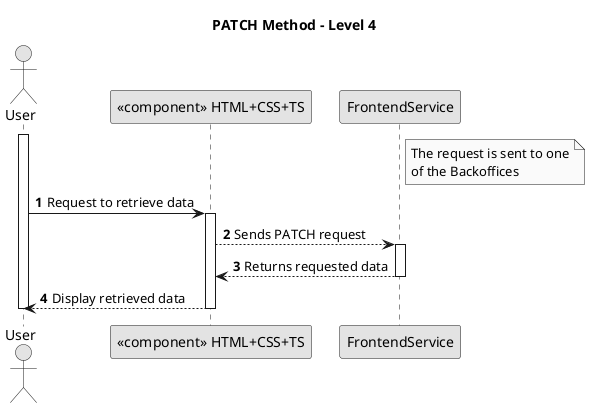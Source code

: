 @startuml

skinparam monochrome true
skinparam packageStyle rectangle
skinparam shadowing false

title PATCH Method - Level 4

note right of FrontendService
  The request is sent to one
  of the Backoffices
end note

autonumber

actor "User" as User
participant "<<component>> HTML+CSS+TS" as Frontend
participant "<<component>> Service" as FrontendService

activate User

    User -> Frontend : Request to retrieve data
    activate Frontend

  Frontend --> FrontendService : Sends PATCH request
    activate FrontendService

    FrontendService --> Frontend : Returns requested data
    deactivate FrontendService

    Frontend --> User : Display retrieved data
    deactivate Frontend

deactivate User

@enduml